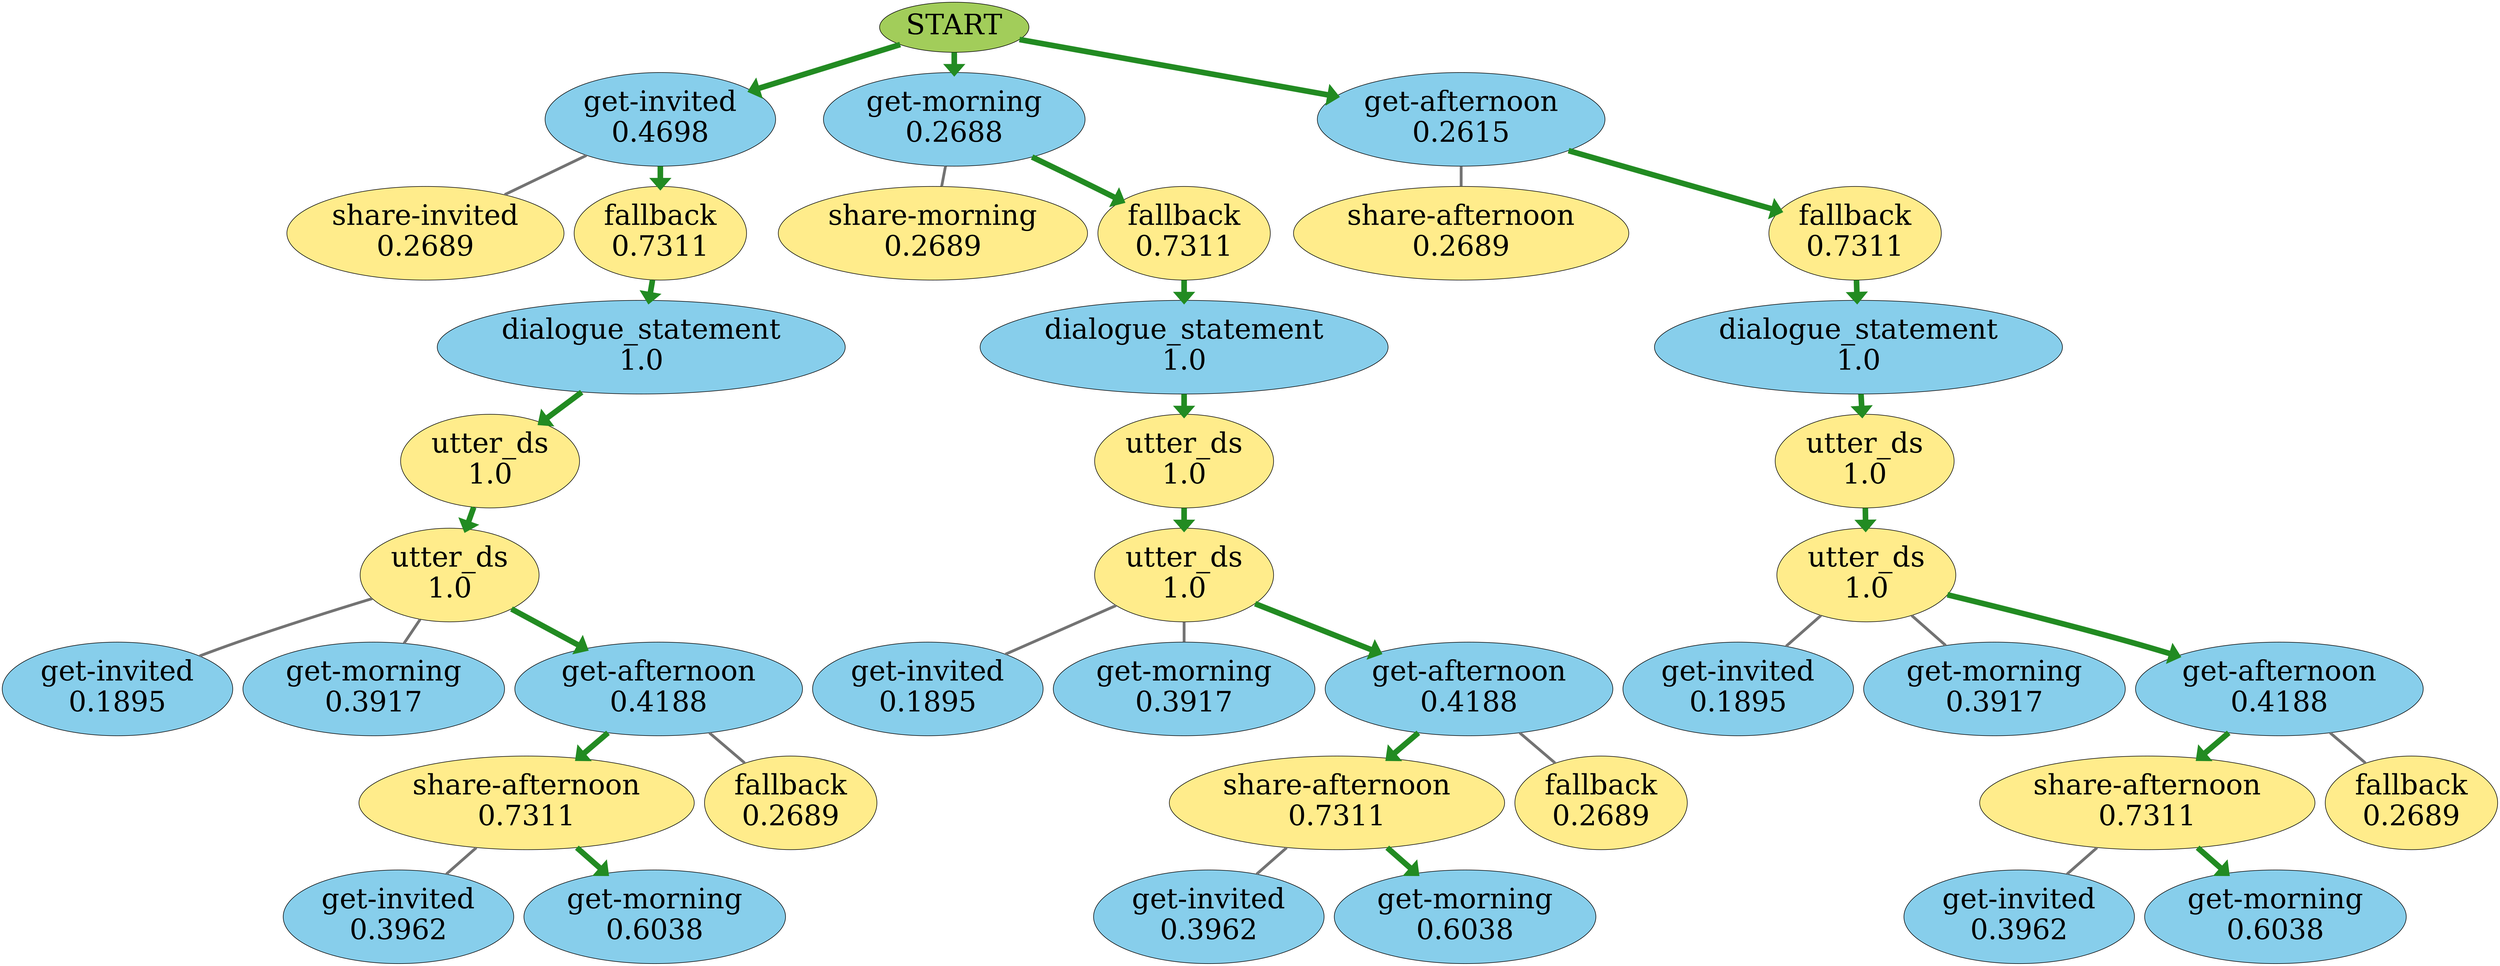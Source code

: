 strict digraph {
	0 [label=START fillcolor=darkolivegreen3 fontsize=50 style=filled]
	1 [label="get-invited
0.4698" fillcolor=skyblue fontsize=50 style=filled]
	0 -> 1 [arrowhead=normal color=purple penwidth=10.0]
	2 [label="get-morning
0.2688" fillcolor=skyblue fontsize=50 style=filled]
	0 -> 2 [arrowhead=normal color=purple penwidth=10.0]
	3 [label="get-afternoon
0.2615" fillcolor=skyblue fontsize=50 style=filled]
	0 -> 3 [arrowhead=normal color=purple penwidth=10.0]
	4 [label="share-invited
0.2689" fillcolor=lightgoldenrod1 fontsize=50 style=filled]
	1 -> 4 [arrowhead=none color=grey45 penwidth=5.0]
	5 [label="fallback
0.7311" fillcolor=lightgoldenrod1 fontsize=50 style=filled]
	1 -> 5 [arrowhead=normal color=purple penwidth=10.0]
	6 [label="share-morning
0.2689" fillcolor=lightgoldenrod1 fontsize=50 style=filled]
	2 -> 6 [arrowhead=none color=grey45 penwidth=5.0]
	7 [label="fallback
0.7311" fillcolor=lightgoldenrod1 fontsize=50 style=filled]
	2 -> 7 [arrowhead=normal color=purple penwidth=10.0]
	8 [label="share-afternoon
0.2689" fillcolor=lightgoldenrod1 fontsize=50 style=filled]
	3 -> 8 [arrowhead=none color=grey45 penwidth=5.0]
	9 [label="fallback
0.7311" fillcolor=lightgoldenrod1 fontsize=50 style=filled]
	3 -> 9 [arrowhead=normal color=purple penwidth=10.0]
	10 [label="dialogue_statement
1.0" fillcolor=skyblue fontsize=50 style=filled]
	5 -> 10 [arrowhead=normal color=purple penwidth=10.0]
	11 [label="dialogue_statement
1.0" fillcolor=skyblue fontsize=50 style=filled]
	7 -> 11 [arrowhead=normal color=purple penwidth=10.0]
	12 [label="dialogue_statement
1.0" fillcolor=skyblue fontsize=50 style=filled]
	9 -> 12 [arrowhead=normal color=purple penwidth=10.0]
	13 [label="utter_ds
1.0" fillcolor=lightgoldenrod1 fontsize=50 style=filled]
	10 -> 13 [arrowhead=normal color=purple penwidth=10.0]
	14 [label="utter_ds
1.0" fillcolor=lightgoldenrod1 fontsize=50 style=filled]
	11 -> 14 [arrowhead=normal color=purple penwidth=10.0]
	15 [label="utter_ds
1.0" fillcolor=lightgoldenrod1 fontsize=50 style=filled]
	12 -> 15 [arrowhead=normal color=purple penwidth=10.0]
	16 [label="utter_ds
1.0" fillcolor=lightgoldenrod1 fontsize=50 style=filled]
	13 -> 16 [arrowhead=normal color=purple penwidth=10.0]
	17 [label="utter_ds
1.0" fillcolor=lightgoldenrod1 fontsize=50 style=filled]
	14 -> 17 [arrowhead=normal color=purple penwidth=10.0]
	18 [label="utter_ds
1.0" fillcolor=lightgoldenrod1 fontsize=50 style=filled]
	15 -> 18 [arrowhead=normal color=purple penwidth=10.0]
	19 [label="get-invited
0.1895" fillcolor=skyblue fontsize=50 style=filled]
	16 -> 19 [arrowhead=none color=grey45 penwidth=5.0]
	20 [label="get-morning
0.3917" fillcolor=skyblue fontsize=50 style=filled]
	16 -> 20 [arrowhead=none color=grey45 penwidth=5.0]
	21 [label="get-afternoon
0.4188" fillcolor=skyblue fontsize=50 style=filled]
	16 -> 21 [arrowhead=normal color=purple penwidth=10.0]
	22 [label="get-invited
0.1895" fillcolor=skyblue fontsize=50 style=filled]
	17 -> 22 [arrowhead=none color=grey45 penwidth=5.0]
	23 [label="get-morning
0.3917" fillcolor=skyblue fontsize=50 style=filled]
	17 -> 23 [arrowhead=none color=grey45 penwidth=5.0]
	24 [label="get-afternoon
0.4188" fillcolor=skyblue fontsize=50 style=filled]
	17 -> 24 [arrowhead=normal color=purple penwidth=10.0]
	25 [label="get-invited
0.1895" fillcolor=skyblue fontsize=50 style=filled]
	18 -> 25 [arrowhead=none color=grey45 penwidth=5.0]
	26 [label="get-morning
0.3917" fillcolor=skyblue fontsize=50 style=filled]
	18 -> 26 [arrowhead=none color=grey45 penwidth=5.0]
	27 [label="get-afternoon
0.4188" fillcolor=skyblue fontsize=50 style=filled]
	18 -> 27 [arrowhead=normal color=purple penwidth=10.0]
	28 [label="share-afternoon
0.7311" fillcolor=lightgoldenrod1 fontsize=50 style=filled]
	21 -> 28 [arrowhead=normal color=purple penwidth=10.0]
	29 [label="fallback
0.2689" fillcolor=lightgoldenrod1 fontsize=50 style=filled]
	21 -> 29 [arrowhead=none color=grey45 penwidth=5.0]
	30 [label="share-afternoon
0.7311" fillcolor=lightgoldenrod1 fontsize=50 style=filled]
	24 -> 30 [arrowhead=normal color=purple penwidth=10.0]
	31 [label="fallback
0.2689" fillcolor=lightgoldenrod1 fontsize=50 style=filled]
	24 -> 31 [arrowhead=none color=grey45 penwidth=5.0]
	32 [label="share-afternoon
0.7311" fillcolor=lightgoldenrod1 fontsize=50 style=filled]
	27 -> 32 [arrowhead=normal color=purple penwidth=10.0]
	33 [label="fallback
0.2689" fillcolor=lightgoldenrod1 fontsize=50 style=filled]
	27 -> 33 [arrowhead=none color=grey45 penwidth=5.0]
	34 [label="get-invited
0.3962" fillcolor=skyblue fontsize=50 style=filled]
	28 -> 34 [arrowhead=none color=grey45 penwidth=5.0]
	35 [label="get-morning
0.6038" fillcolor=skyblue fontsize=50 style=filled]
	28 -> 35 [arrowhead=normal color=purple penwidth=10.0]
	36 [label="get-invited
0.3962" fillcolor=skyblue fontsize=50 style=filled]
	30 -> 36 [arrowhead=none color=grey45 penwidth=5.0]
	37 [label="get-morning
0.6038" fillcolor=skyblue fontsize=50 style=filled]
	30 -> 37 [arrowhead=normal color=purple penwidth=10.0]
	38 [label="get-invited
0.3962" fillcolor=skyblue fontsize=50 style=filled]
	32 -> 38 [arrowhead=none color=grey45 penwidth=5.0]
	39 [label="get-morning
0.6038" fillcolor=skyblue fontsize=50 style=filled]
	32 -> 39 [arrowhead=normal color=purple penwidth=10.0]
	0 -> 1 [arrowhead=normal color=forestgreen penwidth=10.0]
	1 -> 5 [arrowhead=normal color=forestgreen penwidth=10.0]
	5 -> 10 [arrowhead=normal color=forestgreen penwidth=10.0]
	10 -> 13 [arrowhead=normal color=forestgreen penwidth=10.0]
	13 -> 16 [arrowhead=normal color=forestgreen penwidth=10.0]
	16 -> 21 [arrowhead=normal color=forestgreen penwidth=10.0]
	21 -> 28 [arrowhead=normal color=forestgreen penwidth=10.0]
	28 -> 35 [arrowhead=normal color=forestgreen penwidth=10.0]
	0 -> 2 [arrowhead=normal color=forestgreen penwidth=10.0]
	2 -> 7 [arrowhead=normal color=forestgreen penwidth=10.0]
	7 -> 11 [arrowhead=normal color=forestgreen penwidth=10.0]
	11 -> 14 [arrowhead=normal color=forestgreen penwidth=10.0]
	14 -> 17 [arrowhead=normal color=forestgreen penwidth=10.0]
	17 -> 24 [arrowhead=normal color=forestgreen penwidth=10.0]
	24 -> 30 [arrowhead=normal color=forestgreen penwidth=10.0]
	30 -> 37 [arrowhead=normal color=forestgreen penwidth=10.0]
	0 -> 3 [arrowhead=normal color=forestgreen penwidth=10.0]
	3 -> 9 [arrowhead=normal color=forestgreen penwidth=10.0]
	9 -> 12 [arrowhead=normal color=forestgreen penwidth=10.0]
	12 -> 15 [arrowhead=normal color=forestgreen penwidth=10.0]
	15 -> 18 [arrowhead=normal color=forestgreen penwidth=10.0]
	18 -> 27 [arrowhead=normal color=forestgreen penwidth=10.0]
	27 -> 32 [arrowhead=normal color=forestgreen penwidth=10.0]
	32 -> 39 [arrowhead=normal color=forestgreen penwidth=10.0]
}
